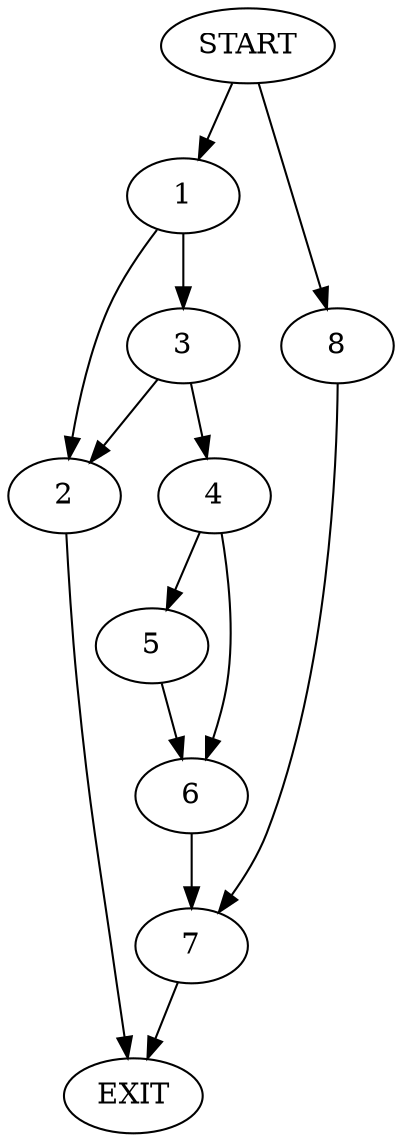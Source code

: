 digraph {
0 [label="START"]
9 [label="EXIT"]
0 -> 1
1 -> 2
1 -> 3
3 -> 2
3 -> 4
2 -> 9
4 -> 5
4 -> 6
5 -> 6
6 -> 7
7 -> 9
0 -> 8
8 -> 7
}
